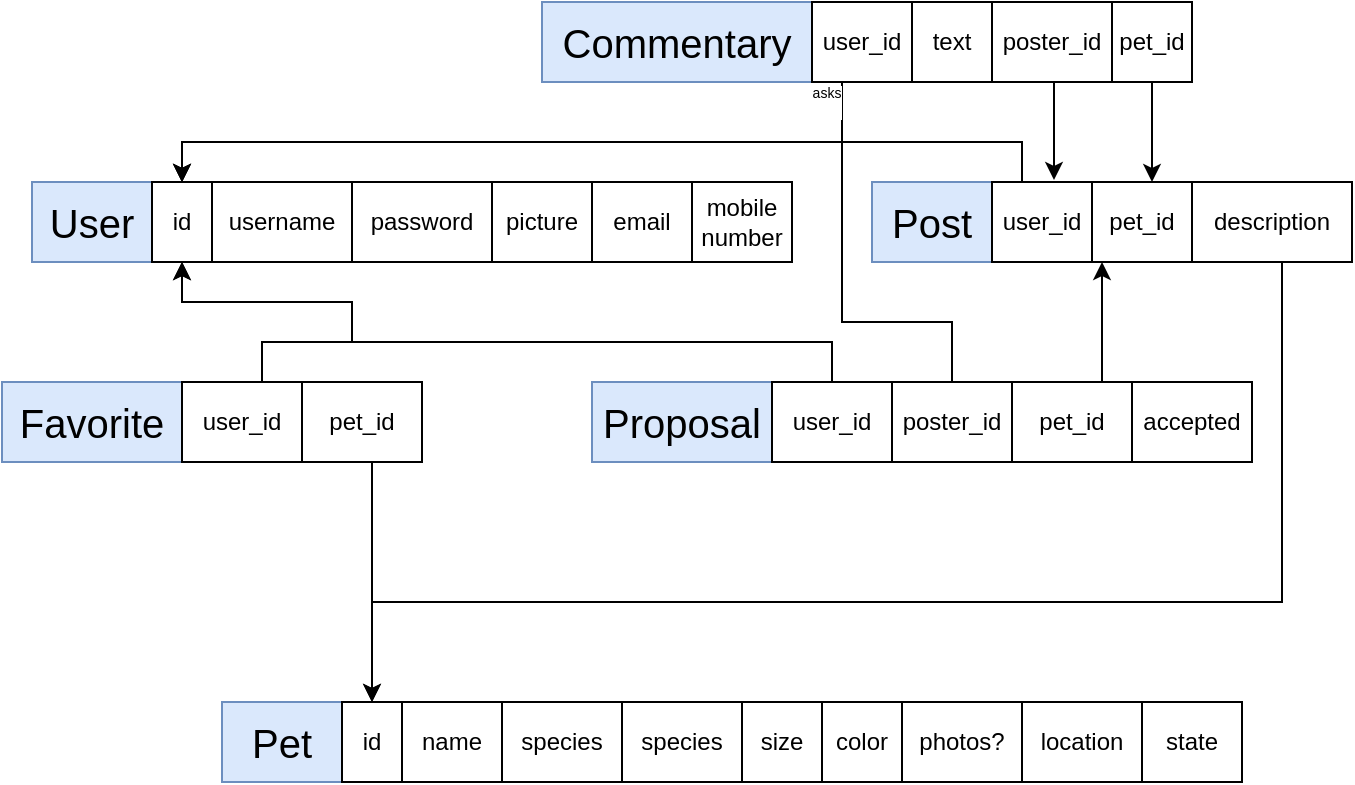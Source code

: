 <mxfile version="13.8.8" type="device"><diagram id="cMQw_RDL5FUECmGlHE3Q" name="Page-1"><mxGraphModel dx="832" dy="414" grid="1" gridSize="10" guides="1" tooltips="1" connect="1" arrows="1" fold="1" page="1" pageScale="1" pageWidth="850" pageHeight="1100" math="0" shadow="0"><root><mxCell id="0"/><mxCell id="1" parent="0"/><mxCell id="9lAYDzQgIec3ZakRtdaA-1" value="User" style="rounded=0;whiteSpace=wrap;html=1;fillColor=#dae8fc;strokeColor=#6c8ebf;fontSize=20;" vertex="1" parent="1"><mxGeometry x="55" y="140" width="60" height="40" as="geometry"/></mxCell><mxCell id="9lAYDzQgIec3ZakRtdaA-2" value="username" style="rounded=0;whiteSpace=wrap;html=1;" vertex="1" parent="1"><mxGeometry x="145" y="140" width="70" height="40" as="geometry"/></mxCell><mxCell id="9lAYDzQgIec3ZakRtdaA-3" value="password" style="rounded=0;whiteSpace=wrap;html=1;" vertex="1" parent="1"><mxGeometry x="215" y="140" width="70" height="40" as="geometry"/></mxCell><mxCell id="9lAYDzQgIec3ZakRtdaA-4" value="Pet" style="rounded=0;whiteSpace=wrap;html=1;labelBackgroundColor=none;labelBorderColor=none;fontSize=20;fillColor=#dae8fc;strokeColor=#6c8ebf;" vertex="1" parent="1"><mxGeometry x="150" y="400" width="60" height="40" as="geometry"/></mxCell><mxCell id="9lAYDzQgIec3ZakRtdaA-5" value="name" style="rounded=0;whiteSpace=wrap;html=1;" vertex="1" parent="1"><mxGeometry x="240" y="400" width="50" height="40" as="geometry"/></mxCell><mxCell id="9lAYDzQgIec3ZakRtdaA-6" value="species" style="rounded=0;whiteSpace=wrap;html=1;" vertex="1" parent="1"><mxGeometry x="290" y="400" width="60" height="40" as="geometry"/></mxCell><mxCell id="9lAYDzQgIec3ZakRtdaA-7" value="species" style="rounded=0;whiteSpace=wrap;html=1;" vertex="1" parent="1"><mxGeometry x="350" y="400" width="60" height="40" as="geometry"/></mxCell><mxCell id="9lAYDzQgIec3ZakRtdaA-10" value="Favorite" style="rounded=0;whiteSpace=wrap;html=1;fillColor=#dae8fc;strokeColor=#6c8ebf;fontSize=20;" vertex="1" parent="1"><mxGeometry x="40" y="240" width="90" height="40" as="geometry"/></mxCell><mxCell id="9lAYDzQgIec3ZakRtdaA-17" value="" style="edgeStyle=orthogonalEdgeStyle;rounded=0;orthogonalLoop=1;jettySize=auto;html=1;" edge="1" parent="1" source="9lAYDzQgIec3ZakRtdaA-11" target="9lAYDzQgIec3ZakRtdaA-12"><mxGeometry relative="1" as="geometry"><Array as="points"><mxPoint x="170" y="220"/><mxPoint x="215" y="220"/><mxPoint x="215" y="200"/><mxPoint x="130" y="200"/></Array></mxGeometry></mxCell><mxCell id="9lAYDzQgIec3ZakRtdaA-11" value="user_id" style="rounded=0;whiteSpace=wrap;html=1;" vertex="1" parent="1"><mxGeometry x="130" y="240" width="60" height="40" as="geometry"/></mxCell><mxCell id="9lAYDzQgIec3ZakRtdaA-12" value="id" style="rounded=0;whiteSpace=wrap;html=1;" vertex="1" parent="1"><mxGeometry x="115" y="140" width="30" height="40" as="geometry"/></mxCell><mxCell id="9lAYDzQgIec3ZakRtdaA-13" value="id" style="rounded=0;whiteSpace=wrap;html=1;" vertex="1" parent="1"><mxGeometry x="210" y="400" width="30" height="40" as="geometry"/></mxCell><mxCell id="9lAYDzQgIec3ZakRtdaA-42" style="edgeStyle=orthogonalEdgeStyle;rounded=0;orthogonalLoop=1;jettySize=auto;html=1;entryX=0.5;entryY=0;entryDx=0;entryDy=0;fontSize=20;" edge="1" parent="1" source="9lAYDzQgIec3ZakRtdaA-14" target="9lAYDzQgIec3ZakRtdaA-13"><mxGeometry relative="1" as="geometry"><Array as="points"><mxPoint x="225" y="310"/><mxPoint x="225" y="310"/></Array></mxGeometry></mxCell><mxCell id="9lAYDzQgIec3ZakRtdaA-14" value="pet_id" style="rounded=0;whiteSpace=wrap;html=1;" vertex="1" parent="1"><mxGeometry x="190" y="240" width="60" height="40" as="geometry"/></mxCell><mxCell id="9lAYDzQgIec3ZakRtdaA-18" value="Post" style="rounded=0;whiteSpace=wrap;html=1;fillColor=#dae8fc;strokeColor=#6c8ebf;fontSize=20;" vertex="1" parent="1"><mxGeometry x="475" y="140" width="60" height="40" as="geometry"/></mxCell><mxCell id="9lAYDzQgIec3ZakRtdaA-25" style="edgeStyle=orthogonalEdgeStyle;rounded=0;orthogonalLoop=1;jettySize=auto;html=1;entryX=0.5;entryY=0;entryDx=0;entryDy=0;" edge="1" parent="1" source="9lAYDzQgIec3ZakRtdaA-20" target="9lAYDzQgIec3ZakRtdaA-12"><mxGeometry relative="1" as="geometry"><Array as="points"><mxPoint x="550" y="120"/><mxPoint x="130" y="120"/></Array></mxGeometry></mxCell><mxCell id="9lAYDzQgIec3ZakRtdaA-20" value="user_id" style="rounded=0;whiteSpace=wrap;html=1;" vertex="1" parent="1"><mxGeometry x="535" y="140" width="50" height="40" as="geometry"/></mxCell><mxCell id="9lAYDzQgIec3ZakRtdaA-43" style="edgeStyle=orthogonalEdgeStyle;rounded=0;orthogonalLoop=1;jettySize=auto;html=1;fontSize=20;entryX=0.5;entryY=0;entryDx=0;entryDy=0;exitX=0.5;exitY=1;exitDx=0;exitDy=0;" edge="1" parent="1" source="9lAYDzQgIec3ZakRtdaA-21" target="9lAYDzQgIec3ZakRtdaA-13"><mxGeometry relative="1" as="geometry"><mxPoint x="230" y="350" as="targetPoint"/><mxPoint x="640" y="200" as="sourcePoint"/><Array as="points"><mxPoint x="680" y="180"/><mxPoint x="680" y="350"/><mxPoint x="225" y="350"/></Array></mxGeometry></mxCell><mxCell id="9lAYDzQgIec3ZakRtdaA-21" value="description" style="rounded=0;whiteSpace=wrap;html=1;" vertex="1" parent="1"><mxGeometry x="635" y="140" width="80" height="40" as="geometry"/></mxCell><mxCell id="9lAYDzQgIec3ZakRtdaA-24" value="pet_id" style="rounded=0;whiteSpace=wrap;html=1;" vertex="1" parent="1"><mxGeometry x="585" y="140" width="50" height="40" as="geometry"/></mxCell><mxCell id="9lAYDzQgIec3ZakRtdaA-27" value="size" style="rounded=0;whiteSpace=wrap;html=1;" vertex="1" parent="1"><mxGeometry x="410" y="400" width="40" height="40" as="geometry"/></mxCell><mxCell id="9lAYDzQgIec3ZakRtdaA-28" value="color" style="rounded=0;whiteSpace=wrap;html=1;" vertex="1" parent="1"><mxGeometry x="450" y="400" width="40" height="40" as="geometry"/></mxCell><mxCell id="9lAYDzQgIec3ZakRtdaA-29" value="photos?" style="rounded=0;whiteSpace=wrap;html=1;" vertex="1" parent="1"><mxGeometry x="490" y="400" width="60" height="40" as="geometry"/></mxCell><mxCell id="9lAYDzQgIec3ZakRtdaA-30" value="location" style="rounded=0;whiteSpace=wrap;html=1;" vertex="1" parent="1"><mxGeometry x="550" y="400" width="60" height="40" as="geometry"/></mxCell><mxCell id="9lAYDzQgIec3ZakRtdaA-31" value="state" style="rounded=0;whiteSpace=wrap;html=1;" vertex="1" parent="1"><mxGeometry x="610" y="400" width="50" height="40" as="geometry"/></mxCell><mxCell id="9lAYDzQgIec3ZakRtdaA-32" value="Proposal" style="rounded=0;whiteSpace=wrap;html=1;fillColor=#dae8fc;strokeColor=#6c8ebf;fontSize=20;" vertex="1" parent="1"><mxGeometry x="335" y="240" width="90" height="40" as="geometry"/></mxCell><mxCell id="9lAYDzQgIec3ZakRtdaA-36" style="edgeStyle=orthogonalEdgeStyle;rounded=0;orthogonalLoop=1;jettySize=auto;html=1;entryX=0.5;entryY=1;entryDx=0;entryDy=0;fontSize=20;" edge="1" parent="1" source="9lAYDzQgIec3ZakRtdaA-33" target="9lAYDzQgIec3ZakRtdaA-12"><mxGeometry relative="1" as="geometry"><Array as="points"><mxPoint x="455" y="220"/><mxPoint x="215" y="220"/><mxPoint x="215" y="200"/><mxPoint x="130" y="200"/></Array></mxGeometry></mxCell><mxCell id="9lAYDzQgIec3ZakRtdaA-33" value="user_id" style="rounded=0;whiteSpace=wrap;html=1;" vertex="1" parent="1"><mxGeometry x="425" y="240" width="60" height="40" as="geometry"/></mxCell><mxCell id="9lAYDzQgIec3ZakRtdaA-63" style="edgeStyle=orthogonalEdgeStyle;rounded=0;orthogonalLoop=1;jettySize=auto;html=1;entryX=0.5;entryY=0;entryDx=0;entryDy=0;fontSize=7;" edge="1" parent="1" source="9lAYDzQgIec3ZakRtdaA-34" target="9lAYDzQgIec3ZakRtdaA-12"><mxGeometry relative="1" as="geometry"><Array as="points"><mxPoint x="515" y="210"/><mxPoint x="460" y="210"/><mxPoint x="460" y="120"/><mxPoint x="130" y="120"/></Array></mxGeometry></mxCell><mxCell id="9lAYDzQgIec3ZakRtdaA-34" value="poster_id" style="rounded=0;whiteSpace=wrap;html=1;" vertex="1" parent="1"><mxGeometry x="485" y="240" width="60" height="40" as="geometry"/></mxCell><mxCell id="9lAYDzQgIec3ZakRtdaA-41" value="" style="edgeStyle=orthogonalEdgeStyle;rounded=0;orthogonalLoop=1;jettySize=auto;html=1;fontSize=20;" edge="1" parent="1" source="9lAYDzQgIec3ZakRtdaA-35"><mxGeometry relative="1" as="geometry"><mxPoint x="590" y="180" as="targetPoint"/><Array as="points"><mxPoint x="590" y="180"/></Array></mxGeometry></mxCell><mxCell id="9lAYDzQgIec3ZakRtdaA-35" value="pet_id" style="rounded=0;whiteSpace=wrap;html=1;" vertex="1" parent="1"><mxGeometry x="545" y="240" width="60" height="40" as="geometry"/></mxCell><mxCell id="9lAYDzQgIec3ZakRtdaA-39" value="accepted" style="rounded=0;whiteSpace=wrap;html=1;" vertex="1" parent="1"><mxGeometry x="605" y="240" width="60" height="40" as="geometry"/></mxCell><mxCell id="9lAYDzQgIec3ZakRtdaA-44" value="Commentary" style="rounded=0;whiteSpace=wrap;html=1;fillColor=#dae8fc;strokeColor=#6c8ebf;fontSize=20;" vertex="1" parent="1"><mxGeometry x="310" y="50" width="135" height="40" as="geometry"/></mxCell><mxCell id="9lAYDzQgIec3ZakRtdaA-55" style="edgeStyle=orthogonalEdgeStyle;rounded=0;orthogonalLoop=1;jettySize=auto;html=1;entryX=0.62;entryY=-0.025;entryDx=0;entryDy=0;entryPerimeter=0;fontSize=20;" edge="1" parent="1" source="9lAYDzQgIec3ZakRtdaA-45" target="9lAYDzQgIec3ZakRtdaA-20"><mxGeometry relative="1" as="geometry"><Array as="points"><mxPoint x="531" y="80"/><mxPoint x="561" y="80"/></Array></mxGeometry></mxCell><mxCell id="9lAYDzQgIec3ZakRtdaA-45" value="poster_id" style="rounded=0;whiteSpace=wrap;html=1;" vertex="1" parent="1"><mxGeometry x="535" y="50" width="60" height="40" as="geometry"/></mxCell><mxCell id="9lAYDzQgIec3ZakRtdaA-46" value="text" style="rounded=0;whiteSpace=wrap;html=1;" vertex="1" parent="1"><mxGeometry x="495" y="50" width="40" height="40" as="geometry"/></mxCell><mxCell id="9lAYDzQgIec3ZakRtdaA-53" value="&lt;div style=&quot;font-size: 7px;&quot;&gt;asks&lt;/div&gt;&lt;div style=&quot;font-size: 7px;&quot;&gt;&lt;br style=&quot;font-size: 7px;&quot;&gt;&lt;/div&gt;" style="edgeStyle=orthogonalEdgeStyle;rounded=0;orthogonalLoop=1;jettySize=auto;html=1;fontSize=7;" edge="1" parent="1" source="9lAYDzQgIec3ZakRtdaA-47" target="9lAYDzQgIec3ZakRtdaA-12"><mxGeometry x="-0.8" y="-20" relative="1" as="geometry"><Array as="points"><mxPoint x="460" y="120"/><mxPoint x="130" y="120"/></Array><mxPoint as="offset"/></mxGeometry></mxCell><mxCell id="9lAYDzQgIec3ZakRtdaA-47" value="user_id" style="rounded=0;whiteSpace=wrap;html=1;" vertex="1" parent="1"><mxGeometry x="445" y="50" width="50" height="40" as="geometry"/></mxCell><mxCell id="9lAYDzQgIec3ZakRtdaA-57" style="edgeStyle=orthogonalEdgeStyle;rounded=0;orthogonalLoop=1;jettySize=auto;html=1;fontSize=20;exitX=0.5;exitY=1;exitDx=0;exitDy=0;" edge="1" parent="1" source="9lAYDzQgIec3ZakRtdaA-49" target="9lAYDzQgIec3ZakRtdaA-24"><mxGeometry relative="1" as="geometry"><Array as="points"><mxPoint x="615" y="100"/><mxPoint x="615" y="100"/></Array></mxGeometry></mxCell><mxCell id="9lAYDzQgIec3ZakRtdaA-49" value="pet_id" style="rounded=0;whiteSpace=wrap;html=1;" vertex="1" parent="1"><mxGeometry x="595" y="50" width="40" height="40" as="geometry"/></mxCell><mxCell id="9lAYDzQgIec3ZakRtdaA-58" value="picture" style="rounded=0;whiteSpace=wrap;html=1;" vertex="1" parent="1"><mxGeometry x="285" y="140" width="50" height="40" as="geometry"/></mxCell><mxCell id="9lAYDzQgIec3ZakRtdaA-59" value="email" style="rounded=0;whiteSpace=wrap;html=1;" vertex="1" parent="1"><mxGeometry x="335" y="140" width="50" height="40" as="geometry"/></mxCell><mxCell id="9lAYDzQgIec3ZakRtdaA-61" value="mobile number" style="rounded=0;whiteSpace=wrap;html=1;" vertex="1" parent="1"><mxGeometry x="385" y="140" width="50" height="40" as="geometry"/></mxCell></root></mxGraphModel></diagram></mxfile>